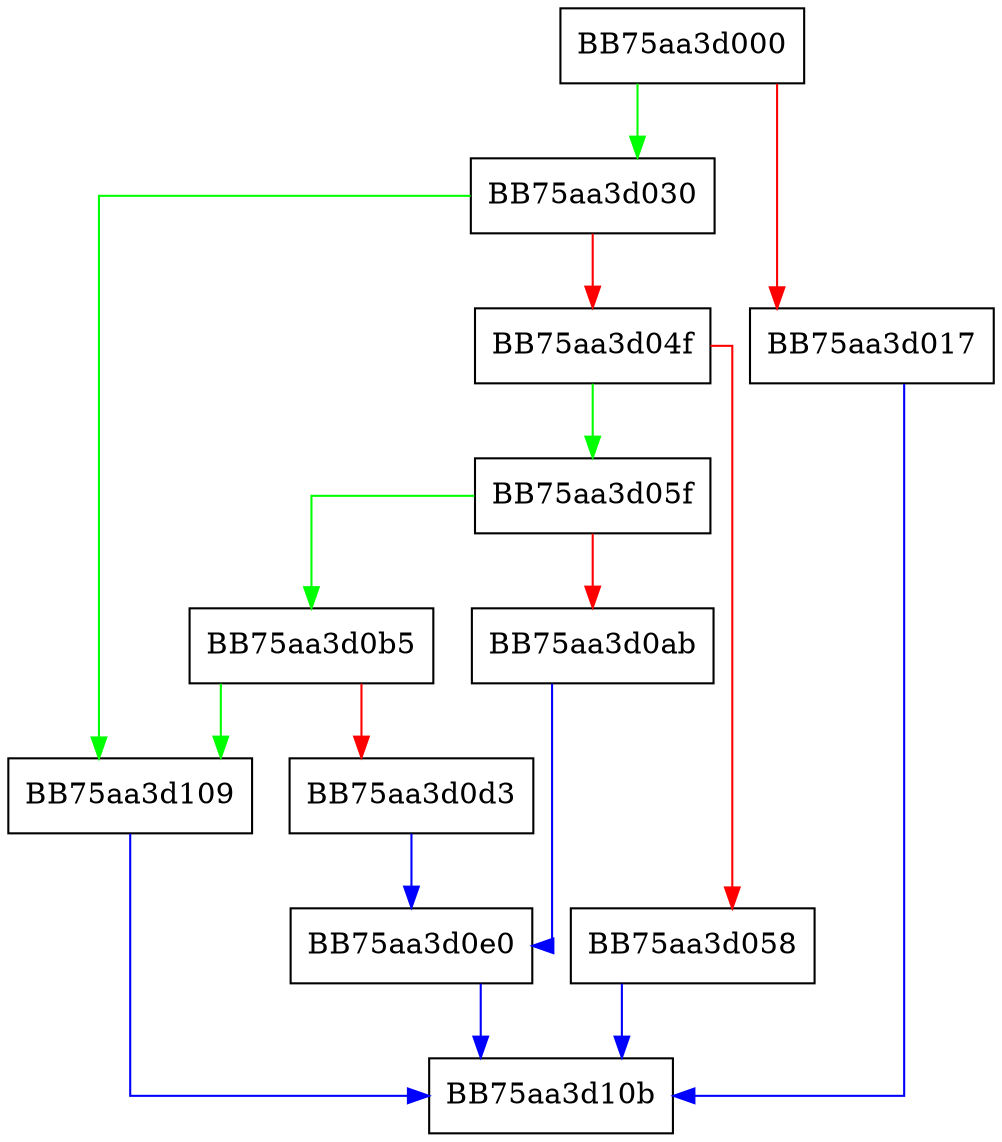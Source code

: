 digraph getMins {
  node [shape="box"];
  graph [splines=ortho];
  BB75aa3d000 -> BB75aa3d030 [color="green"];
  BB75aa3d000 -> BB75aa3d017 [color="red"];
  BB75aa3d017 -> BB75aa3d10b [color="blue"];
  BB75aa3d030 -> BB75aa3d109 [color="green"];
  BB75aa3d030 -> BB75aa3d04f [color="red"];
  BB75aa3d04f -> BB75aa3d05f [color="green"];
  BB75aa3d04f -> BB75aa3d058 [color="red"];
  BB75aa3d058 -> BB75aa3d10b [color="blue"];
  BB75aa3d05f -> BB75aa3d0b5 [color="green"];
  BB75aa3d05f -> BB75aa3d0ab [color="red"];
  BB75aa3d0ab -> BB75aa3d0e0 [color="blue"];
  BB75aa3d0b5 -> BB75aa3d109 [color="green"];
  BB75aa3d0b5 -> BB75aa3d0d3 [color="red"];
  BB75aa3d0d3 -> BB75aa3d0e0 [color="blue"];
  BB75aa3d0e0 -> BB75aa3d10b [color="blue"];
  BB75aa3d109 -> BB75aa3d10b [color="blue"];
}